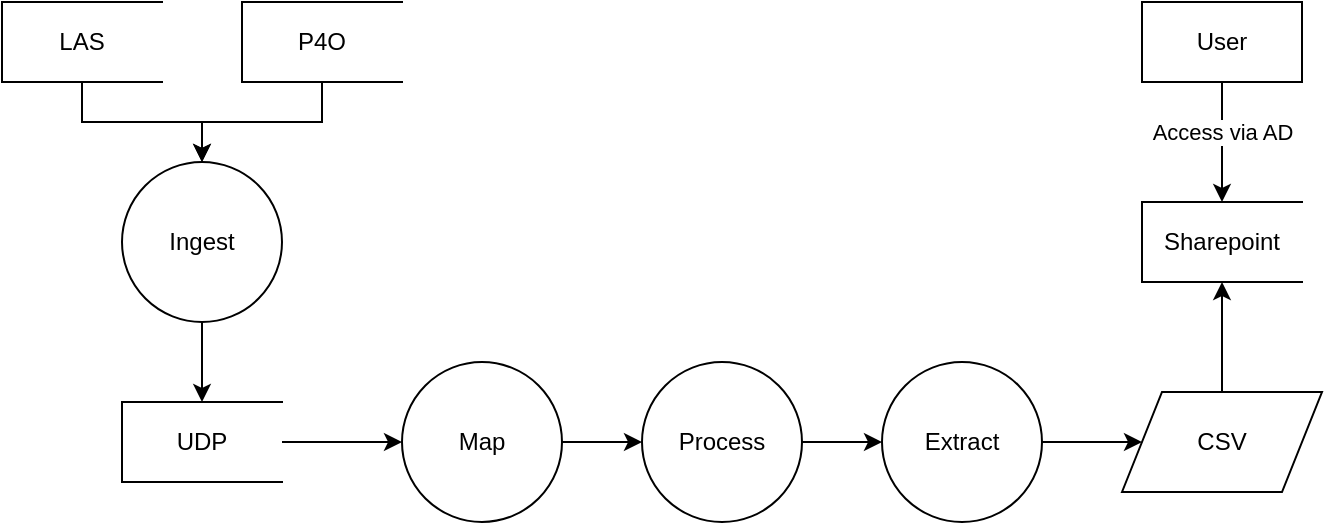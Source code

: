<mxfile version="24.7.10">
  <diagram name="Page-1" id="CgsRahXGUWlc7hti90gQ">
    <mxGraphModel dx="1092" dy="623" grid="1" gridSize="10" guides="1" tooltips="1" connect="1" arrows="1" fold="1" page="1" pageScale="1" pageWidth="1100" pageHeight="850" math="0" shadow="0">
      <root>
        <mxCell id="0" />
        <mxCell id="1" parent="0" />
        <mxCell id="khkLhZtb6q7VWuO8inpu-4" style="edgeStyle=orthogonalEdgeStyle;rounded=0;orthogonalLoop=1;jettySize=auto;html=1;entryX=0.5;entryY=0;entryDx=0;entryDy=0;" edge="1" parent="1" source="khkLhZtb6q7VWuO8inpu-1" target="khkLhZtb6q7VWuO8inpu-3">
          <mxGeometry relative="1" as="geometry" />
        </mxCell>
        <mxCell id="khkLhZtb6q7VWuO8inpu-1" value="LAS" style="html=1;dashed=0;whiteSpace=wrap;shape=partialRectangle;right=0;" vertex="1" parent="1">
          <mxGeometry x="120" y="200" width="80" height="40" as="geometry" />
        </mxCell>
        <mxCell id="khkLhZtb6q7VWuO8inpu-5" style="edgeStyle=orthogonalEdgeStyle;rounded=0;orthogonalLoop=1;jettySize=auto;html=1;entryX=0.5;entryY=0;entryDx=0;entryDy=0;" edge="1" parent="1" source="khkLhZtb6q7VWuO8inpu-2" target="khkLhZtb6q7VWuO8inpu-3">
          <mxGeometry relative="1" as="geometry" />
        </mxCell>
        <mxCell id="khkLhZtb6q7VWuO8inpu-2" value="P4O" style="html=1;dashed=0;whiteSpace=wrap;shape=partialRectangle;right=0;" vertex="1" parent="1">
          <mxGeometry x="240" y="200" width="80" height="40" as="geometry" />
        </mxCell>
        <mxCell id="khkLhZtb6q7VWuO8inpu-7" style="edgeStyle=orthogonalEdgeStyle;rounded=0;orthogonalLoop=1;jettySize=auto;html=1;entryX=0.5;entryY=0;entryDx=0;entryDy=0;" edge="1" parent="1" source="khkLhZtb6q7VWuO8inpu-3" target="khkLhZtb6q7VWuO8inpu-6">
          <mxGeometry relative="1" as="geometry" />
        </mxCell>
        <mxCell id="khkLhZtb6q7VWuO8inpu-3" value="Ingest" style="shape=ellipse;html=1;dashed=0;whiteSpace=wrap;perimeter=ellipsePerimeter;" vertex="1" parent="1">
          <mxGeometry x="180" y="280" width="80" height="80" as="geometry" />
        </mxCell>
        <mxCell id="khkLhZtb6q7VWuO8inpu-9" style="edgeStyle=orthogonalEdgeStyle;rounded=0;orthogonalLoop=1;jettySize=auto;html=1;" edge="1" parent="1" source="khkLhZtb6q7VWuO8inpu-6" target="khkLhZtb6q7VWuO8inpu-8">
          <mxGeometry relative="1" as="geometry" />
        </mxCell>
        <mxCell id="khkLhZtb6q7VWuO8inpu-6" value="UDP" style="html=1;dashed=0;whiteSpace=wrap;shape=partialRectangle;right=0;" vertex="1" parent="1">
          <mxGeometry x="180" y="400" width="80" height="40" as="geometry" />
        </mxCell>
        <mxCell id="khkLhZtb6q7VWuO8inpu-11" style="edgeStyle=orthogonalEdgeStyle;rounded=0;orthogonalLoop=1;jettySize=auto;html=1;" edge="1" parent="1" source="khkLhZtb6q7VWuO8inpu-8" target="khkLhZtb6q7VWuO8inpu-10">
          <mxGeometry relative="1" as="geometry" />
        </mxCell>
        <mxCell id="khkLhZtb6q7VWuO8inpu-8" value="Map" style="shape=ellipse;html=1;dashed=0;whiteSpace=wrap;perimeter=ellipsePerimeter;" vertex="1" parent="1">
          <mxGeometry x="320" y="380" width="80" height="80" as="geometry" />
        </mxCell>
        <mxCell id="khkLhZtb6q7VWuO8inpu-13" style="edgeStyle=orthogonalEdgeStyle;rounded=0;orthogonalLoop=1;jettySize=auto;html=1;" edge="1" parent="1" source="khkLhZtb6q7VWuO8inpu-10" target="khkLhZtb6q7VWuO8inpu-14">
          <mxGeometry relative="1" as="geometry">
            <mxPoint x="570" y="420" as="targetPoint" />
          </mxGeometry>
        </mxCell>
        <mxCell id="khkLhZtb6q7VWuO8inpu-10" value="Process" style="shape=ellipse;html=1;dashed=0;whiteSpace=wrap;perimeter=ellipsePerimeter;" vertex="1" parent="1">
          <mxGeometry x="440" y="380" width="80" height="80" as="geometry" />
        </mxCell>
        <mxCell id="khkLhZtb6q7VWuO8inpu-17" style="edgeStyle=orthogonalEdgeStyle;rounded=0;orthogonalLoop=1;jettySize=auto;html=1;entryX=0;entryY=0.5;entryDx=0;entryDy=0;" edge="1" parent="1" source="khkLhZtb6q7VWuO8inpu-14" target="khkLhZtb6q7VWuO8inpu-16">
          <mxGeometry relative="1" as="geometry" />
        </mxCell>
        <mxCell id="khkLhZtb6q7VWuO8inpu-14" value="Extract" style="shape=ellipse;html=1;dashed=0;whiteSpace=wrap;perimeter=ellipsePerimeter;" vertex="1" parent="1">
          <mxGeometry x="560" y="380" width="80" height="80" as="geometry" />
        </mxCell>
        <mxCell id="khkLhZtb6q7VWuO8inpu-19" style="edgeStyle=orthogonalEdgeStyle;rounded=0;orthogonalLoop=1;jettySize=auto;html=1;entryX=0.5;entryY=1;entryDx=0;entryDy=0;" edge="1" parent="1" source="khkLhZtb6q7VWuO8inpu-16" target="khkLhZtb6q7VWuO8inpu-18">
          <mxGeometry relative="1" as="geometry" />
        </mxCell>
        <mxCell id="khkLhZtb6q7VWuO8inpu-16" value="CSV" style="shape=parallelogram;perimeter=parallelogramPerimeter;whiteSpace=wrap;html=1;dashed=0;" vertex="1" parent="1">
          <mxGeometry x="680" y="395" width="100" height="50" as="geometry" />
        </mxCell>
        <mxCell id="khkLhZtb6q7VWuO8inpu-18" value="Sharepoint" style="html=1;dashed=0;whiteSpace=wrap;shape=partialRectangle;right=0;" vertex="1" parent="1">
          <mxGeometry x="690" y="300" width="80" height="40" as="geometry" />
        </mxCell>
        <mxCell id="khkLhZtb6q7VWuO8inpu-21" style="edgeStyle=orthogonalEdgeStyle;rounded=0;orthogonalLoop=1;jettySize=auto;html=1;entryX=0.5;entryY=0;entryDx=0;entryDy=0;" edge="1" parent="1" source="khkLhZtb6q7VWuO8inpu-20" target="khkLhZtb6q7VWuO8inpu-18">
          <mxGeometry relative="1" as="geometry" />
        </mxCell>
        <mxCell id="khkLhZtb6q7VWuO8inpu-22" value="Access via AD" style="edgeLabel;html=1;align=center;verticalAlign=middle;resizable=0;points=[];" vertex="1" connectable="0" parent="khkLhZtb6q7VWuO8inpu-21">
          <mxGeometry x="-0.164" relative="1" as="geometry">
            <mxPoint as="offset" />
          </mxGeometry>
        </mxCell>
        <mxCell id="khkLhZtb6q7VWuO8inpu-20" value="User" style="html=1;dashed=0;whiteSpace=wrap;" vertex="1" parent="1">
          <mxGeometry x="690" y="200" width="80" height="40" as="geometry" />
        </mxCell>
      </root>
    </mxGraphModel>
  </diagram>
</mxfile>
